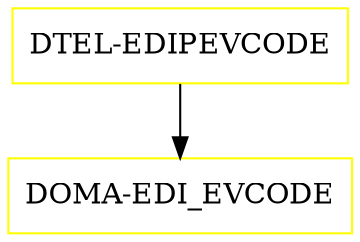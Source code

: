 digraph G {
  "DTEL-EDIPEVCODE" [shape=box,color=yellow];
  "DOMA-EDI_EVCODE" [shape=box,color=yellow,URL="./DOMA_EDI_EVCODE.html"];
  "DTEL-EDIPEVCODE" -> "DOMA-EDI_EVCODE";
}
